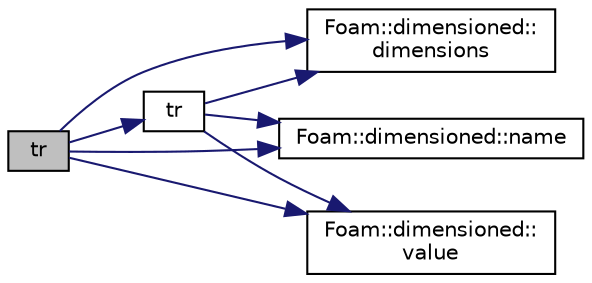digraph "tr"
{
  bgcolor="transparent";
  edge [fontname="Helvetica",fontsize="10",labelfontname="Helvetica",labelfontsize="10"];
  node [fontname="Helvetica",fontsize="10",shape=record];
  rankdir="LR";
  Node44830 [label="tr",height=0.2,width=0.4,color="black", fillcolor="grey75", style="filled", fontcolor="black"];
  Node44830 -> Node44831 [color="midnightblue",fontsize="10",style="solid",fontname="Helvetica"];
  Node44831 [label="Foam::dimensioned::\ldimensions",height=0.2,width=0.4,color="black",URL="$a27473.html#a512673c2674ca2d38885f1bb5f6994fb",tooltip="Return const reference to dimensions. "];
  Node44830 -> Node44832 [color="midnightblue",fontsize="10",style="solid",fontname="Helvetica"];
  Node44832 [label="Foam::dimensioned::name",height=0.2,width=0.4,color="black",URL="$a27473.html#ade4113569ef0db70665fded275a5e38e",tooltip="Return const reference to name. "];
  Node44830 -> Node44833 [color="midnightblue",fontsize="10",style="solid",fontname="Helvetica"];
  Node44833 [label="tr",height=0.2,width=0.4,color="black",URL="$a21851.html#a16888f82e1accdb4c88dc9573a1dd02e"];
  Node44833 -> Node44831 [color="midnightblue",fontsize="10",style="solid",fontname="Helvetica"];
  Node44833 -> Node44832 [color="midnightblue",fontsize="10",style="solid",fontname="Helvetica"];
  Node44833 -> Node44834 [color="midnightblue",fontsize="10",style="solid",fontname="Helvetica"];
  Node44834 [label="Foam::dimensioned::\lvalue",height=0.2,width=0.4,color="black",URL="$a27473.html#a7948200a26c85fc3a83ffa510a91d668",tooltip="Return const reference to value. "];
  Node44830 -> Node44834 [color="midnightblue",fontsize="10",style="solid",fontname="Helvetica"];
}
